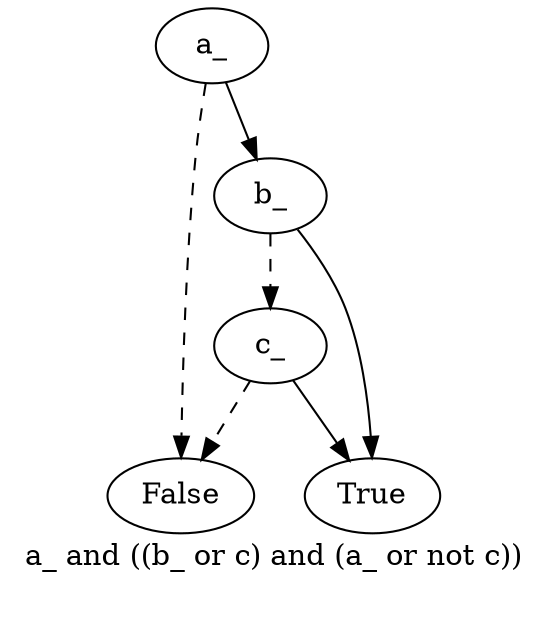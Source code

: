 digraph{
label="a_ and ((b_ or c) and (a_ or not c))\n\n"
2746076261712[label=a_]2746076259792[label="False
"]
2746076261712 -> 2746076259792[style=dashed label="" fontcolor = gray]
2746076251632[label="b_
"]
2746076261712 -> 2746076251632 [label="" fontcolor = gray]
2746076263312[label="c_
"]
2746076251632 -> 2746076263312[style=dashed label="" fontcolor = gray]
2746076259792[label="False
"]
2746076263312 -> 2746076259792[style=dashed label="" fontcolor = gray]
2746076263952[label="True
"]
2746076263312 -> 2746076263952 [label="" fontcolor = gray]
2746076263952[label="True
"]
2746076251632 -> 2746076263952 [label="" fontcolor = gray]
}